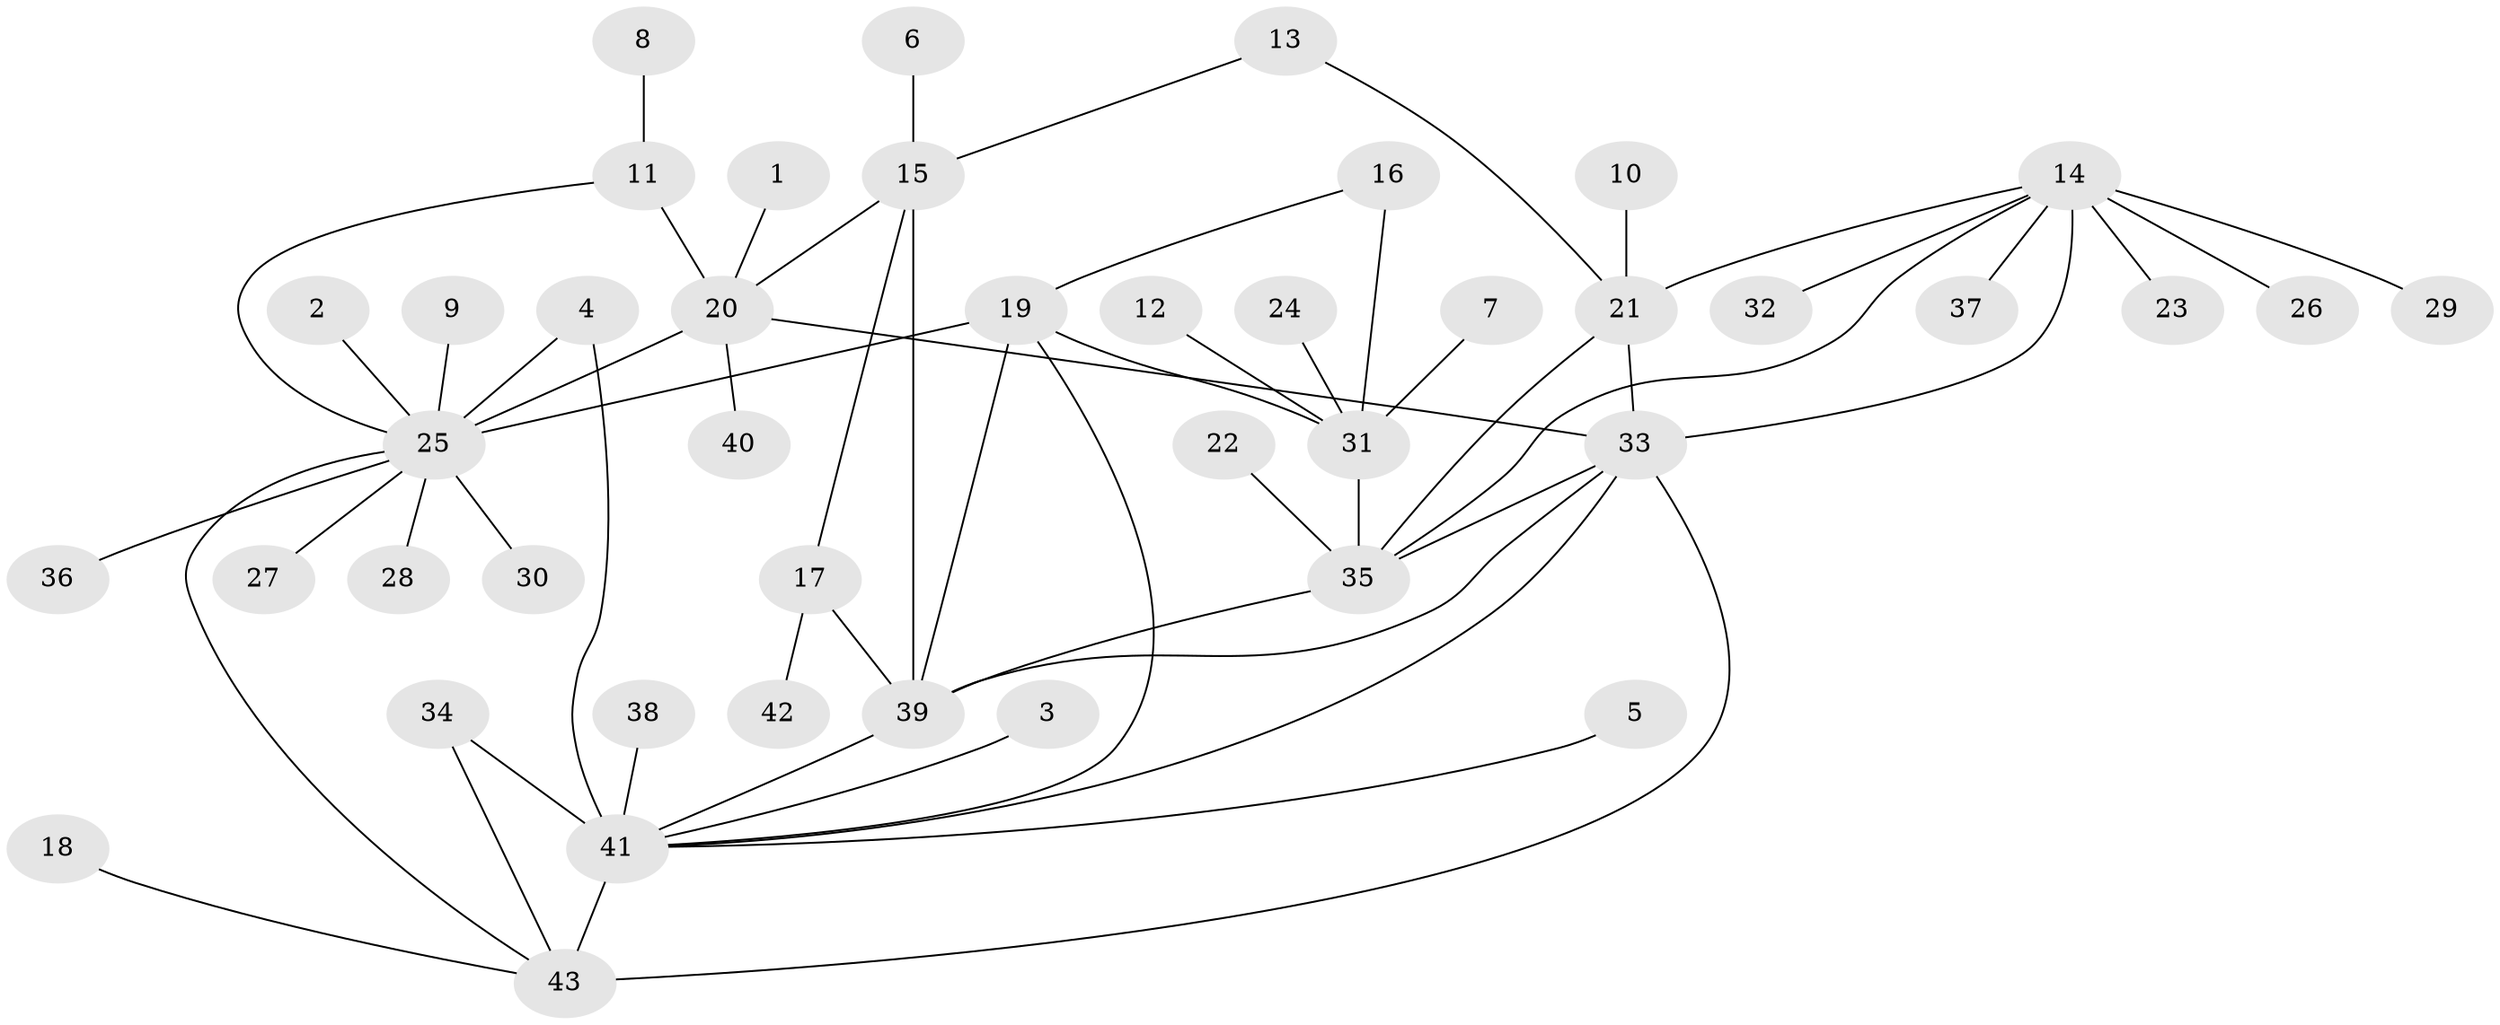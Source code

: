 // original degree distribution, {17: 0.009433962264150943, 5: 0.04716981132075472, 9: 0.03773584905660377, 8: 0.04716981132075472, 6: 0.04716981132075472, 12: 0.018867924528301886, 7: 0.018867924528301886, 10: 0.009433962264150943, 2: 0.14150943396226415, 1: 0.6037735849056604, 3: 0.018867924528301886}
// Generated by graph-tools (version 1.1) at 2025/37/03/04/25 23:37:45]
// undirected, 43 vertices, 59 edges
graph export_dot {
  node [color=gray90,style=filled];
  1;
  2;
  3;
  4;
  5;
  6;
  7;
  8;
  9;
  10;
  11;
  12;
  13;
  14;
  15;
  16;
  17;
  18;
  19;
  20;
  21;
  22;
  23;
  24;
  25;
  26;
  27;
  28;
  29;
  30;
  31;
  32;
  33;
  34;
  35;
  36;
  37;
  38;
  39;
  40;
  41;
  42;
  43;
  1 -- 20 [weight=1.0];
  2 -- 25 [weight=1.0];
  3 -- 41 [weight=1.0];
  4 -- 25 [weight=1.0];
  4 -- 41 [weight=1.0];
  5 -- 41 [weight=1.0];
  6 -- 15 [weight=1.0];
  7 -- 31 [weight=1.0];
  8 -- 11 [weight=1.0];
  9 -- 25 [weight=1.0];
  10 -- 21 [weight=1.0];
  11 -- 20 [weight=3.0];
  11 -- 25 [weight=1.0];
  12 -- 31 [weight=1.0];
  13 -- 15 [weight=1.0];
  13 -- 21 [weight=1.0];
  14 -- 21 [weight=1.0];
  14 -- 23 [weight=1.0];
  14 -- 26 [weight=1.0];
  14 -- 29 [weight=1.0];
  14 -- 32 [weight=1.0];
  14 -- 33 [weight=2.0];
  14 -- 35 [weight=1.0];
  14 -- 37 [weight=1.0];
  15 -- 17 [weight=2.0];
  15 -- 20 [weight=1.0];
  15 -- 39 [weight=2.0];
  16 -- 19 [weight=1.0];
  16 -- 31 [weight=3.0];
  17 -- 39 [weight=4.0];
  17 -- 42 [weight=1.0];
  18 -- 43 [weight=1.0];
  19 -- 25 [weight=1.0];
  19 -- 31 [weight=3.0];
  19 -- 39 [weight=1.0];
  19 -- 41 [weight=1.0];
  20 -- 25 [weight=3.0];
  20 -- 33 [weight=1.0];
  20 -- 40 [weight=1.0];
  21 -- 33 [weight=2.0];
  21 -- 35 [weight=1.0];
  22 -- 35 [weight=1.0];
  24 -- 31 [weight=1.0];
  25 -- 27 [weight=1.0];
  25 -- 28 [weight=1.0];
  25 -- 30 [weight=1.0];
  25 -- 36 [weight=1.0];
  25 -- 43 [weight=2.0];
  31 -- 35 [weight=2.0];
  33 -- 35 [weight=2.0];
  33 -- 39 [weight=1.0];
  33 -- 41 [weight=2.0];
  33 -- 43 [weight=1.0];
  34 -- 41 [weight=2.0];
  34 -- 43 [weight=2.0];
  35 -- 39 [weight=1.0];
  38 -- 41 [weight=1.0];
  39 -- 41 [weight=1.0];
  41 -- 43 [weight=4.0];
}
